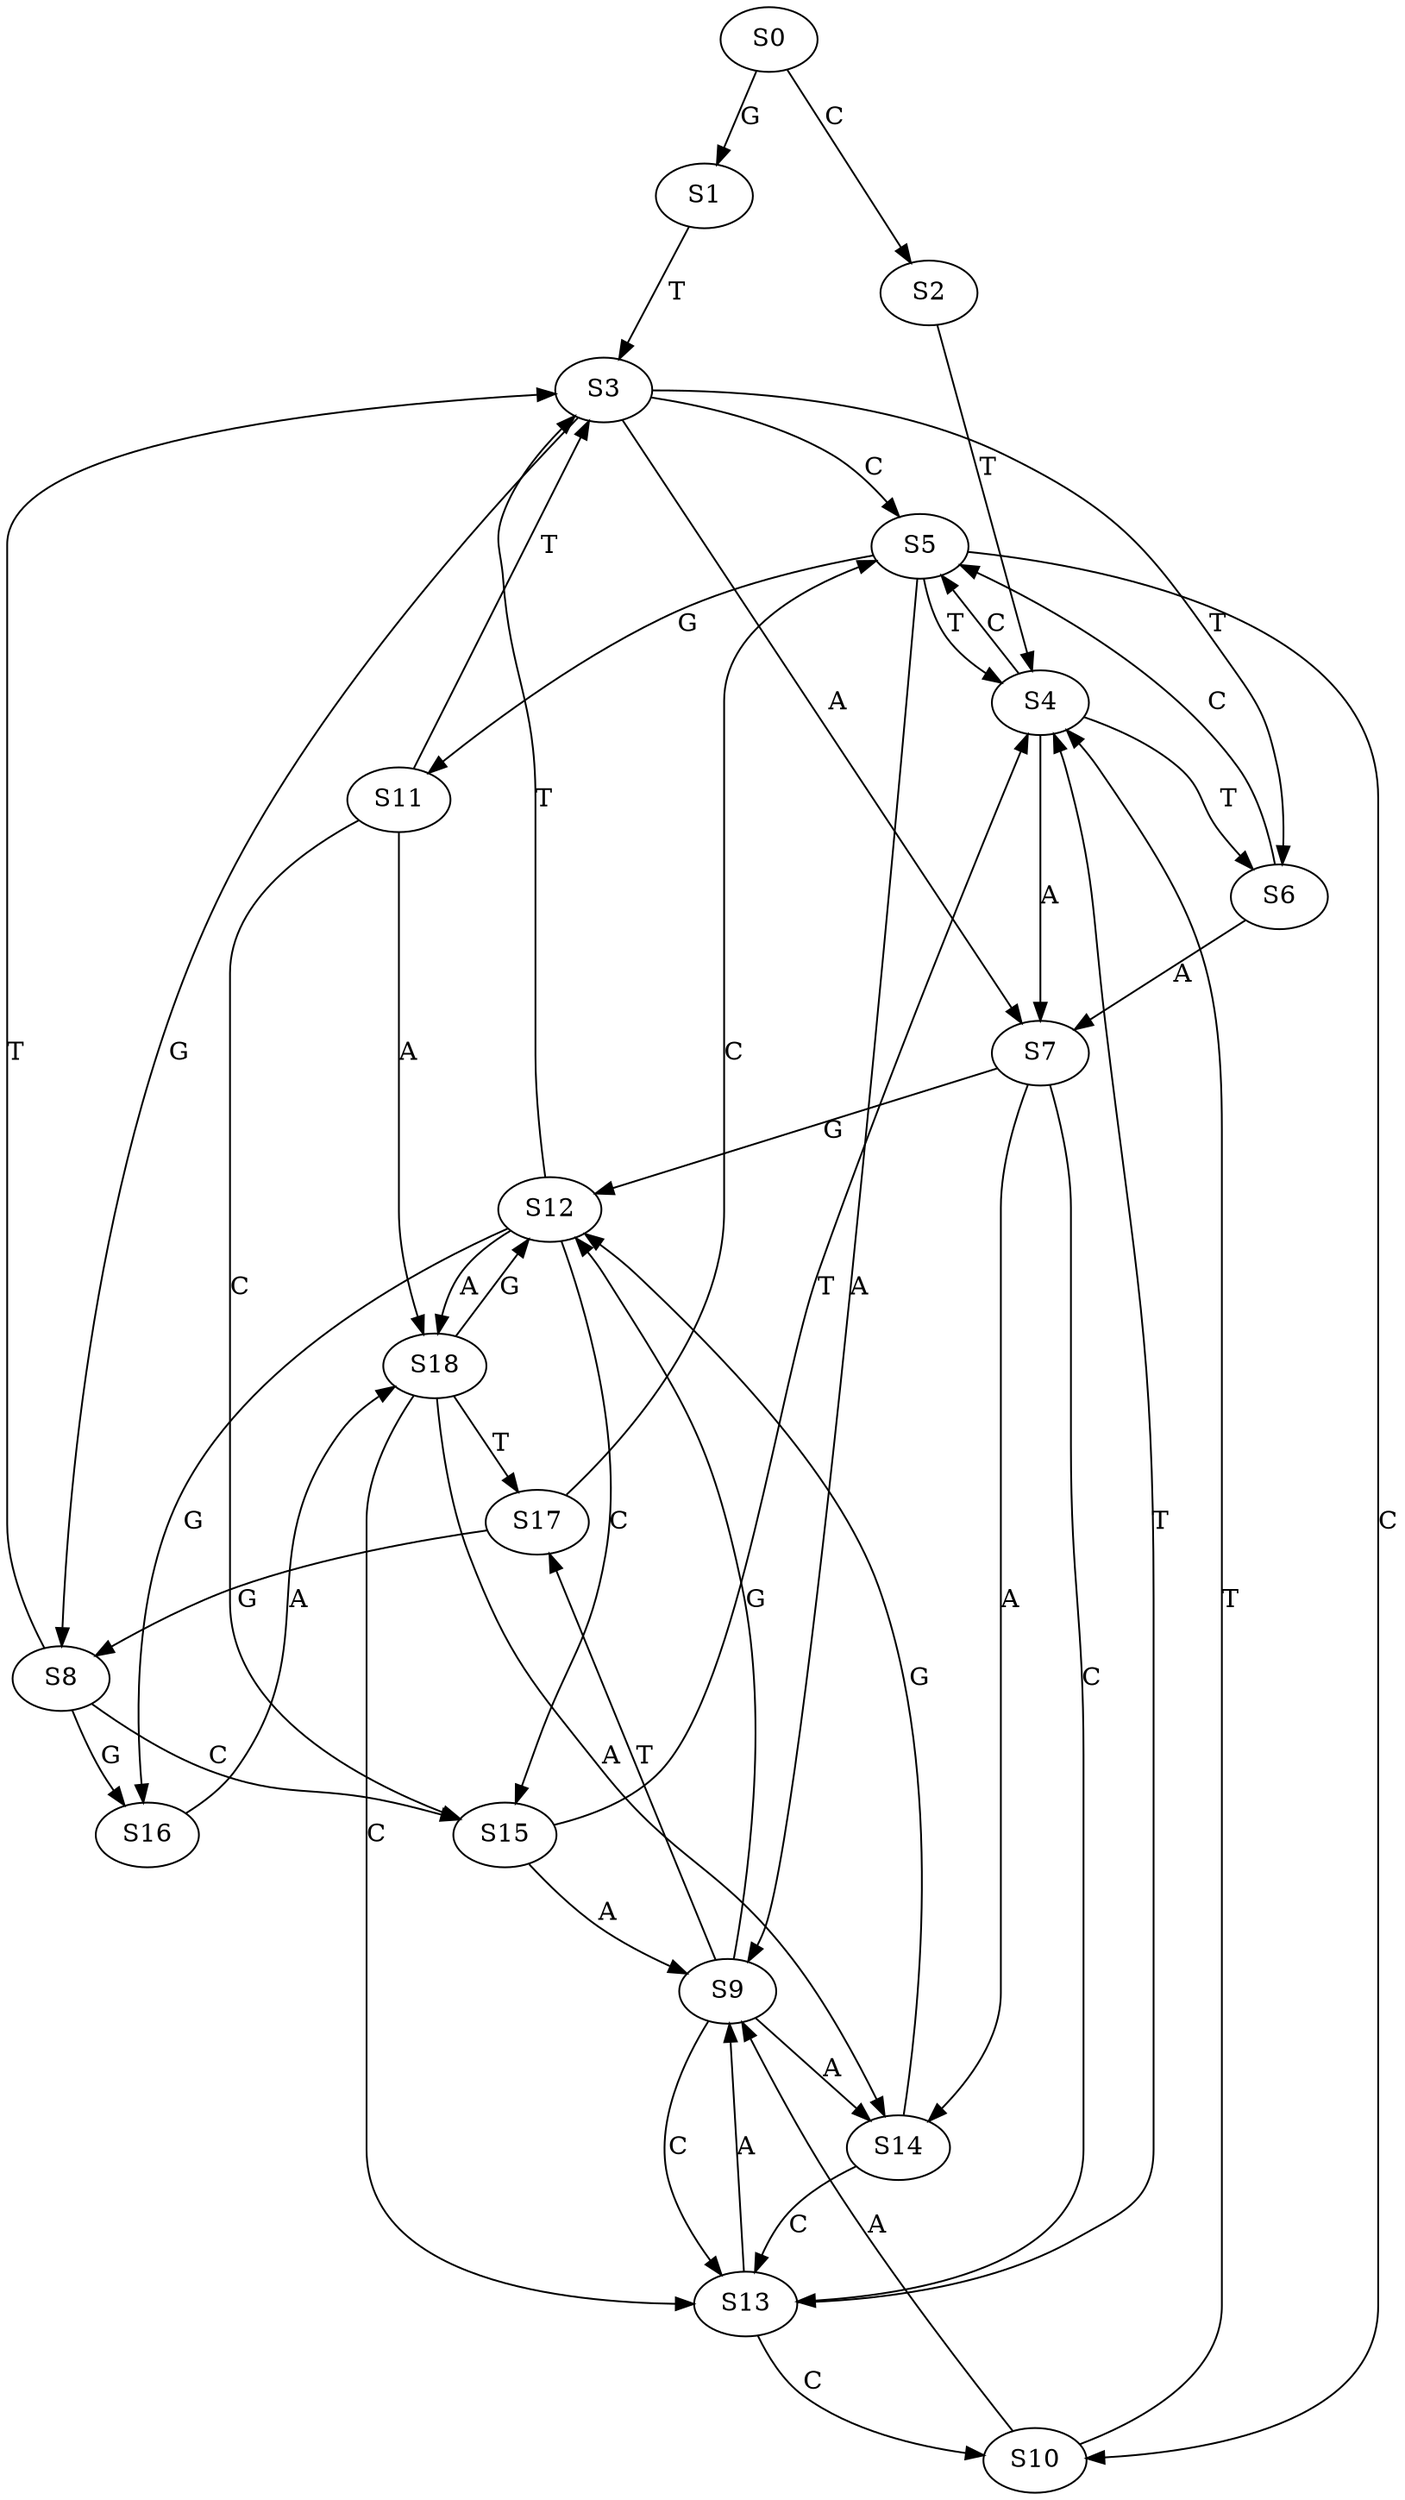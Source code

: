 strict digraph  {
	S0 -> S1 [ label = G ];
	S0 -> S2 [ label = C ];
	S1 -> S3 [ label = T ];
	S2 -> S4 [ label = T ];
	S3 -> S5 [ label = C ];
	S3 -> S6 [ label = T ];
	S3 -> S7 [ label = A ];
	S3 -> S8 [ label = G ];
	S4 -> S6 [ label = T ];
	S4 -> S5 [ label = C ];
	S4 -> S7 [ label = A ];
	S5 -> S9 [ label = A ];
	S5 -> S10 [ label = C ];
	S5 -> S11 [ label = G ];
	S5 -> S4 [ label = T ];
	S6 -> S7 [ label = A ];
	S6 -> S5 [ label = C ];
	S7 -> S12 [ label = G ];
	S7 -> S13 [ label = C ];
	S7 -> S14 [ label = A ];
	S8 -> S15 [ label = C ];
	S8 -> S16 [ label = G ];
	S8 -> S3 [ label = T ];
	S9 -> S12 [ label = G ];
	S9 -> S17 [ label = T ];
	S9 -> S14 [ label = A ];
	S9 -> S13 [ label = C ];
	S10 -> S9 [ label = A ];
	S10 -> S4 [ label = T ];
	S11 -> S18 [ label = A ];
	S11 -> S3 [ label = T ];
	S11 -> S15 [ label = C ];
	S12 -> S3 [ label = T ];
	S12 -> S15 [ label = C ];
	S12 -> S18 [ label = A ];
	S12 -> S16 [ label = G ];
	S13 -> S10 [ label = C ];
	S13 -> S4 [ label = T ];
	S13 -> S9 [ label = A ];
	S14 -> S12 [ label = G ];
	S14 -> S13 [ label = C ];
	S15 -> S9 [ label = A ];
	S15 -> S4 [ label = T ];
	S16 -> S18 [ label = A ];
	S17 -> S8 [ label = G ];
	S17 -> S5 [ label = C ];
	S18 -> S14 [ label = A ];
	S18 -> S17 [ label = T ];
	S18 -> S13 [ label = C ];
	S18 -> S12 [ label = G ];
}
